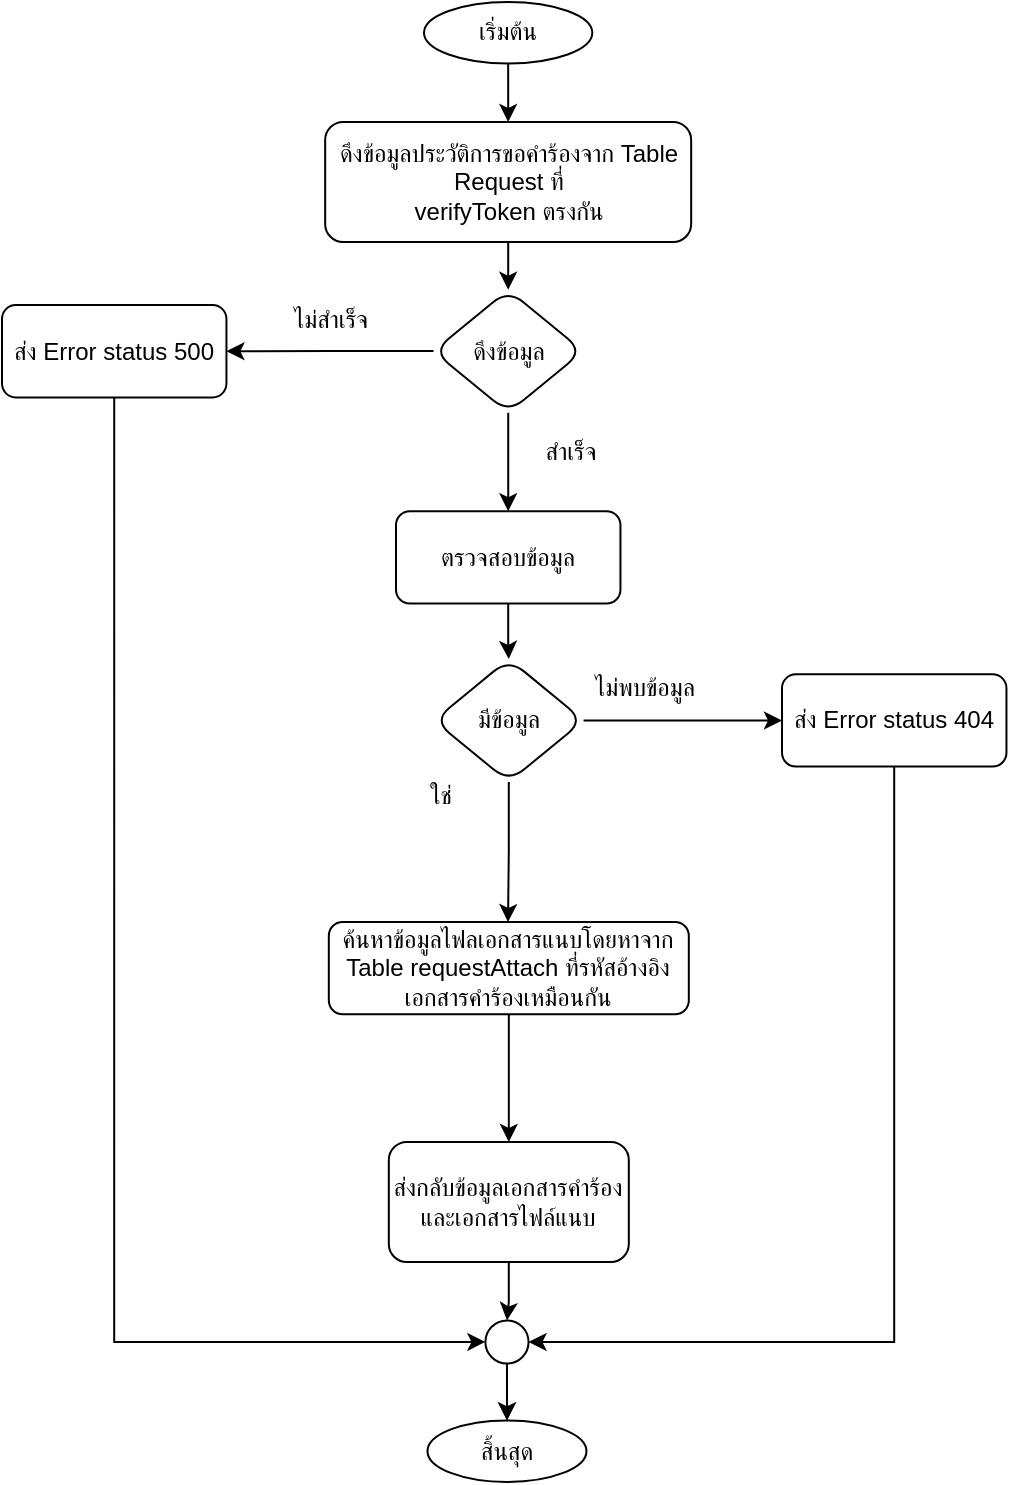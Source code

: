 <mxfile version="20.3.7" type="github">
  <diagram id="ua6vYQf1JVs-a21c8JEg" name="หน้า-1">
    <mxGraphModel dx="-358" dy="670" grid="1" gridSize="10" guides="1" tooltips="1" connect="1" arrows="1" fold="1" page="1" pageScale="1" pageWidth="827" pageHeight="1169" math="0" shadow="0">
      <root>
        <mxCell id="0" />
        <mxCell id="1" parent="0" />
        <mxCell id="BBZf9Z4ZvE-d1zLEa9Lm-3" value="ส่ง Error status 500" style="whiteSpace=wrap;html=1;rounded=1;" parent="1" vertex="1">
          <mxGeometry x="1860" y="191.54" width="112.227" height="46.154" as="geometry" />
        </mxCell>
        <mxCell id="BBZf9Z4ZvE-d1zLEa9Lm-4" value="มีข้อมูล" style="rhombus;whiteSpace=wrap;html=1;rounded=1;" parent="1" vertex="1">
          <mxGeometry x="2075.998" y="368.455" width="74.818" height="61.538" as="geometry" />
        </mxCell>
        <mxCell id="BBZf9Z4ZvE-d1zLEa9Lm-6" value="ส่ง Error status 404" style="whiteSpace=wrap;html=1;rounded=1;" parent="1" vertex="1">
          <mxGeometry x="2250" y="376.147" width="112.227" height="46.154" as="geometry" />
        </mxCell>
        <mxCell id="BBZf9Z4ZvE-d1zLEa9Lm-7" value="" style="edgeStyle=orthogonalEdgeStyle;rounded=0;orthogonalLoop=1;jettySize=auto;html=1;endArrow=classic;endFill=1;entryX=0;entryY=0.5;entryDx=0;entryDy=0;" parent="1" source="BBZf9Z4ZvE-d1zLEa9Lm-4" target="BBZf9Z4ZvE-d1zLEa9Lm-6" edge="1">
          <mxGeometry relative="1" as="geometry">
            <Array as="points">
              <mxPoint x="2249.998" y="398.998" />
              <mxPoint x="2259.998" y="399.998" />
            </Array>
          </mxGeometry>
        </mxCell>
        <mxCell id="BBZf9Z4ZvE-d1zLEa9Lm-8" value="ไม่พบข้อมูล" style="text;html=1;align=center;verticalAlign=middle;resizable=0;points=[];autosize=1;strokeColor=none;fillColor=none;" parent="1" vertex="1">
          <mxGeometry x="2140.521" y="368.454" width="80" height="30" as="geometry" />
        </mxCell>
        <mxCell id="BBZf9Z4ZvE-d1zLEa9Lm-9" value="ใช่" style="text;html=1;align=center;verticalAlign=middle;resizable=0;points=[];autosize=1;strokeColor=none;fillColor=none;" parent="1" vertex="1">
          <mxGeometry x="2058.998" y="422.304" width="40" height="30" as="geometry" />
        </mxCell>
        <mxCell id="BBZf9Z4ZvE-d1zLEa9Lm-11" value="" style="edgeStyle=orthogonalEdgeStyle;rounded=0;orthogonalLoop=1;jettySize=auto;html=1;endArrow=classic;endFill=1;" parent="1" source="BBZf9Z4ZvE-d1zLEa9Lm-4" edge="1">
          <mxGeometry relative="1" as="geometry">
            <mxPoint x="2113" y="500" as="targetPoint" />
          </mxGeometry>
        </mxCell>
        <mxCell id="BBZf9Z4ZvE-d1zLEa9Lm-12" style="edgeStyle=orthogonalEdgeStyle;rounded=0;orthogonalLoop=1;jettySize=auto;html=1;entryX=0;entryY=0.5;entryDx=0;entryDy=0;endArrow=classic;endFill=1;exitX=0.5;exitY=1;exitDx=0;exitDy=0;" parent="1" source="BBZf9Z4ZvE-d1zLEa9Lm-3" target="BBZf9Z4ZvE-d1zLEa9Lm-26" edge="1">
          <mxGeometry relative="1" as="geometry" />
        </mxCell>
        <mxCell id="BBZf9Z4ZvE-d1zLEa9Lm-14" value="เริ่มต้น" style="ellipse;whiteSpace=wrap;html=1;rounded=1;glass=0;strokeWidth=1;shadow=0;" parent="1" vertex="1">
          <mxGeometry x="2070.997" y="40" width="84.17" height="30.769" as="geometry" />
        </mxCell>
        <mxCell id="BBZf9Z4ZvE-d1zLEa9Lm-15" value="ดึงข้อมูลประวัติการขอคำร้องจาก Table Request ที่ &lt;br&gt;verifyToken ตรงกัน" style="rounded=1;whiteSpace=wrap;html=1;" parent="1" vertex="1">
          <mxGeometry x="2021.58" y="100" width="183" height="60" as="geometry" />
        </mxCell>
        <mxCell id="BBZf9Z4ZvE-d1zLEa9Lm-16" style="edgeStyle=orthogonalEdgeStyle;rounded=0;orthogonalLoop=1;jettySize=auto;html=1;entryX=0.5;entryY=0;entryDx=0;entryDy=0;" parent="1" source="BBZf9Z4ZvE-d1zLEa9Lm-14" target="BBZf9Z4ZvE-d1zLEa9Lm-15" edge="1">
          <mxGeometry relative="1" as="geometry" />
        </mxCell>
        <mxCell id="BBZf9Z4ZvE-d1zLEa9Lm-17" value="" style="edgeStyle=orthogonalEdgeStyle;rounded=0;orthogonalLoop=1;jettySize=auto;html=1;endArrow=classic;endFill=1;" parent="1" source="BBZf9Z4ZvE-d1zLEa9Lm-15" target="BBZf9Z4ZvE-d1zLEa9Lm-20" edge="1">
          <mxGeometry relative="1" as="geometry" />
        </mxCell>
        <mxCell id="BBZf9Z4ZvE-d1zLEa9Lm-18" value="ตรวจสอบข้อมูล" style="whiteSpace=wrap;html=1;rounded=1;" parent="1" vertex="1">
          <mxGeometry x="2056.998" y="294.617" width="112.227" height="46.154" as="geometry" />
        </mxCell>
        <mxCell id="BBZf9Z4ZvE-d1zLEa9Lm-2" value="" style="edgeStyle=orthogonalEdgeStyle;rounded=0;orthogonalLoop=1;jettySize=auto;html=1;endArrow=classic;endFill=1;" parent="1" source="BBZf9Z4ZvE-d1zLEa9Lm-18" target="BBZf9Z4ZvE-d1zLEa9Lm-4" edge="1">
          <mxGeometry relative="1" as="geometry" />
        </mxCell>
        <mxCell id="BBZf9Z4ZvE-d1zLEa9Lm-19" value="" style="edgeStyle=orthogonalEdgeStyle;rounded=0;orthogonalLoop=1;jettySize=auto;html=1;endArrow=classic;endFill=1;" parent="1" source="BBZf9Z4ZvE-d1zLEa9Lm-20" target="BBZf9Z4ZvE-d1zLEa9Lm-18" edge="1">
          <mxGeometry relative="1" as="geometry" />
        </mxCell>
        <mxCell id="BBZf9Z4ZvE-d1zLEa9Lm-20" value="ดึงข้อมูล" style="rhombus;whiteSpace=wrap;html=1;rounded=1;" parent="1" vertex="1">
          <mxGeometry x="2075.703" y="183.848" width="74.818" height="61.538" as="geometry" />
        </mxCell>
        <mxCell id="BBZf9Z4ZvE-d1zLEa9Lm-21" value="ไม่สำเร็จ" style="text;html=1;align=center;verticalAlign=middle;resizable=0;points=[];autosize=1;strokeColor=none;fillColor=none;" parent="1" vertex="1">
          <mxGeometry x="1989.001" y="183.852" width="70" height="30" as="geometry" />
        </mxCell>
        <mxCell id="BBZf9Z4ZvE-d1zLEa9Lm-22" value="สำเร็จ" style="text;html=1;align=center;verticalAlign=middle;resizable=0;points=[];autosize=1;strokeColor=none;fillColor=none;" parent="1" vertex="1">
          <mxGeometry x="2119.224" y="250.001" width="50" height="30" as="geometry" />
        </mxCell>
        <mxCell id="6hvikKcsBn-5Aol2V9or-2" value="" style="edgeStyle=orthogonalEdgeStyle;rounded=0;orthogonalLoop=1;jettySize=auto;html=1;" edge="1" parent="1" source="BBZf9Z4ZvE-d1zLEa9Lm-31" target="BBZf9Z4ZvE-d1zLEa9Lm-32">
          <mxGeometry relative="1" as="geometry" />
        </mxCell>
        <mxCell id="BBZf9Z4ZvE-d1zLEa9Lm-31" value="ค้นหาข้อมูลไฟลเอกสารแนบโดยหาจาก Table requestAttach ที่รหัสอ้างอิงเอกสารคำร้องเหมือนกัน" style="whiteSpace=wrap;html=1;rounded=1;" parent="1" vertex="1">
          <mxGeometry x="2023.41" y="500" width="180" height="46.15" as="geometry" />
        </mxCell>
        <mxCell id="BBZf9Z4ZvE-d1zLEa9Lm-1" style="edgeStyle=orthogonalEdgeStyle;rounded=0;orthogonalLoop=1;jettySize=auto;html=1;entryX=1;entryY=0.5;entryDx=0;entryDy=0;endArrow=classic;endFill=1;" parent="1" source="BBZf9Z4ZvE-d1zLEa9Lm-20" target="BBZf9Z4ZvE-d1zLEa9Lm-3" edge="1">
          <mxGeometry relative="1" as="geometry" />
        </mxCell>
        <mxCell id="BBZf9Z4ZvE-d1zLEa9Lm-5" style="edgeStyle=orthogonalEdgeStyle;rounded=0;orthogonalLoop=1;jettySize=auto;html=1;endArrow=classic;endFill=1;" parent="1" source="BBZf9Z4ZvE-d1zLEa9Lm-6" target="BBZf9Z4ZvE-d1zLEa9Lm-26" edge="1">
          <mxGeometry relative="1" as="geometry">
            <Array as="points">
              <mxPoint x="2306" y="710" />
            </Array>
          </mxGeometry>
        </mxCell>
        <mxCell id="6hvikKcsBn-5Aol2V9or-1" value="" style="group" vertex="1" connectable="0" parent="1">
          <mxGeometry x="2053.41" y="610" width="120" height="169.967" as="geometry" />
        </mxCell>
        <mxCell id="BBZf9Z4ZvE-d1zLEa9Lm-23" value="" style="group" parent="6hvikKcsBn-5Aol2V9or-1" vertex="1" connectable="0">
          <mxGeometry x="6.004" y="89.194" width="79.494" height="80.773" as="geometry" />
        </mxCell>
        <mxCell id="BBZf9Z4ZvE-d1zLEa9Lm-24" value="สิ้นสุด" style="ellipse;whiteSpace=wrap;html=1;rounded=1;glass=0;strokeWidth=1;shadow=0;" parent="BBZf9Z4ZvE-d1zLEa9Lm-23" vertex="1">
          <mxGeometry x="13.33" y="50.004" width="79.494" height="30.769" as="geometry" />
        </mxCell>
        <mxCell id="BBZf9Z4ZvE-d1zLEa9Lm-42" value="" style="edgeStyle=orthogonalEdgeStyle;rounded=0;orthogonalLoop=1;jettySize=auto;html=1;" parent="BBZf9Z4ZvE-d1zLEa9Lm-23" source="BBZf9Z4ZvE-d1zLEa9Lm-26" target="BBZf9Z4ZvE-d1zLEa9Lm-24" edge="1">
          <mxGeometry relative="1" as="geometry" />
        </mxCell>
        <mxCell id="BBZf9Z4ZvE-d1zLEa9Lm-26" value="" style="ellipse;whiteSpace=wrap;html=1;aspect=fixed;" parent="BBZf9Z4ZvE-d1zLEa9Lm-23" vertex="1">
          <mxGeometry x="42.281" width="21.582" height="21.582" as="geometry" />
        </mxCell>
        <mxCell id="BBZf9Z4ZvE-d1zLEa9Lm-25" value="" style="edgeStyle=orthogonalEdgeStyle;rounded=0;orthogonalLoop=1;jettySize=auto;html=1;endArrow=classic;endFill=1;" parent="BBZf9Z4ZvE-d1zLEa9Lm-23" source="BBZf9Z4ZvE-d1zLEa9Lm-26" target="BBZf9Z4ZvE-d1zLEa9Lm-24" edge="1">
          <mxGeometry relative="1" as="geometry" />
        </mxCell>
        <mxCell id="BBZf9Z4ZvE-d1zLEa9Lm-43" value="" style="edgeStyle=orthogonalEdgeStyle;rounded=0;orthogonalLoop=1;jettySize=auto;html=1;endArrow=classic;endFill=1;" parent="6hvikKcsBn-5Aol2V9or-1" source="BBZf9Z4ZvE-d1zLEa9Lm-32" target="BBZf9Z4ZvE-d1zLEa9Lm-26" edge="1">
          <mxGeometry relative="1" as="geometry" />
        </mxCell>
        <mxCell id="BBZf9Z4ZvE-d1zLEa9Lm-32" value="ส่งกลับข้อมูลเอกสารคำร้องและเอกสารไฟล์แนบ" style="whiteSpace=wrap;html=1;rounded=1;" parent="6hvikKcsBn-5Aol2V9or-1" vertex="1">
          <mxGeometry width="120" height="60" as="geometry" />
        </mxCell>
      </root>
    </mxGraphModel>
  </diagram>
</mxfile>
